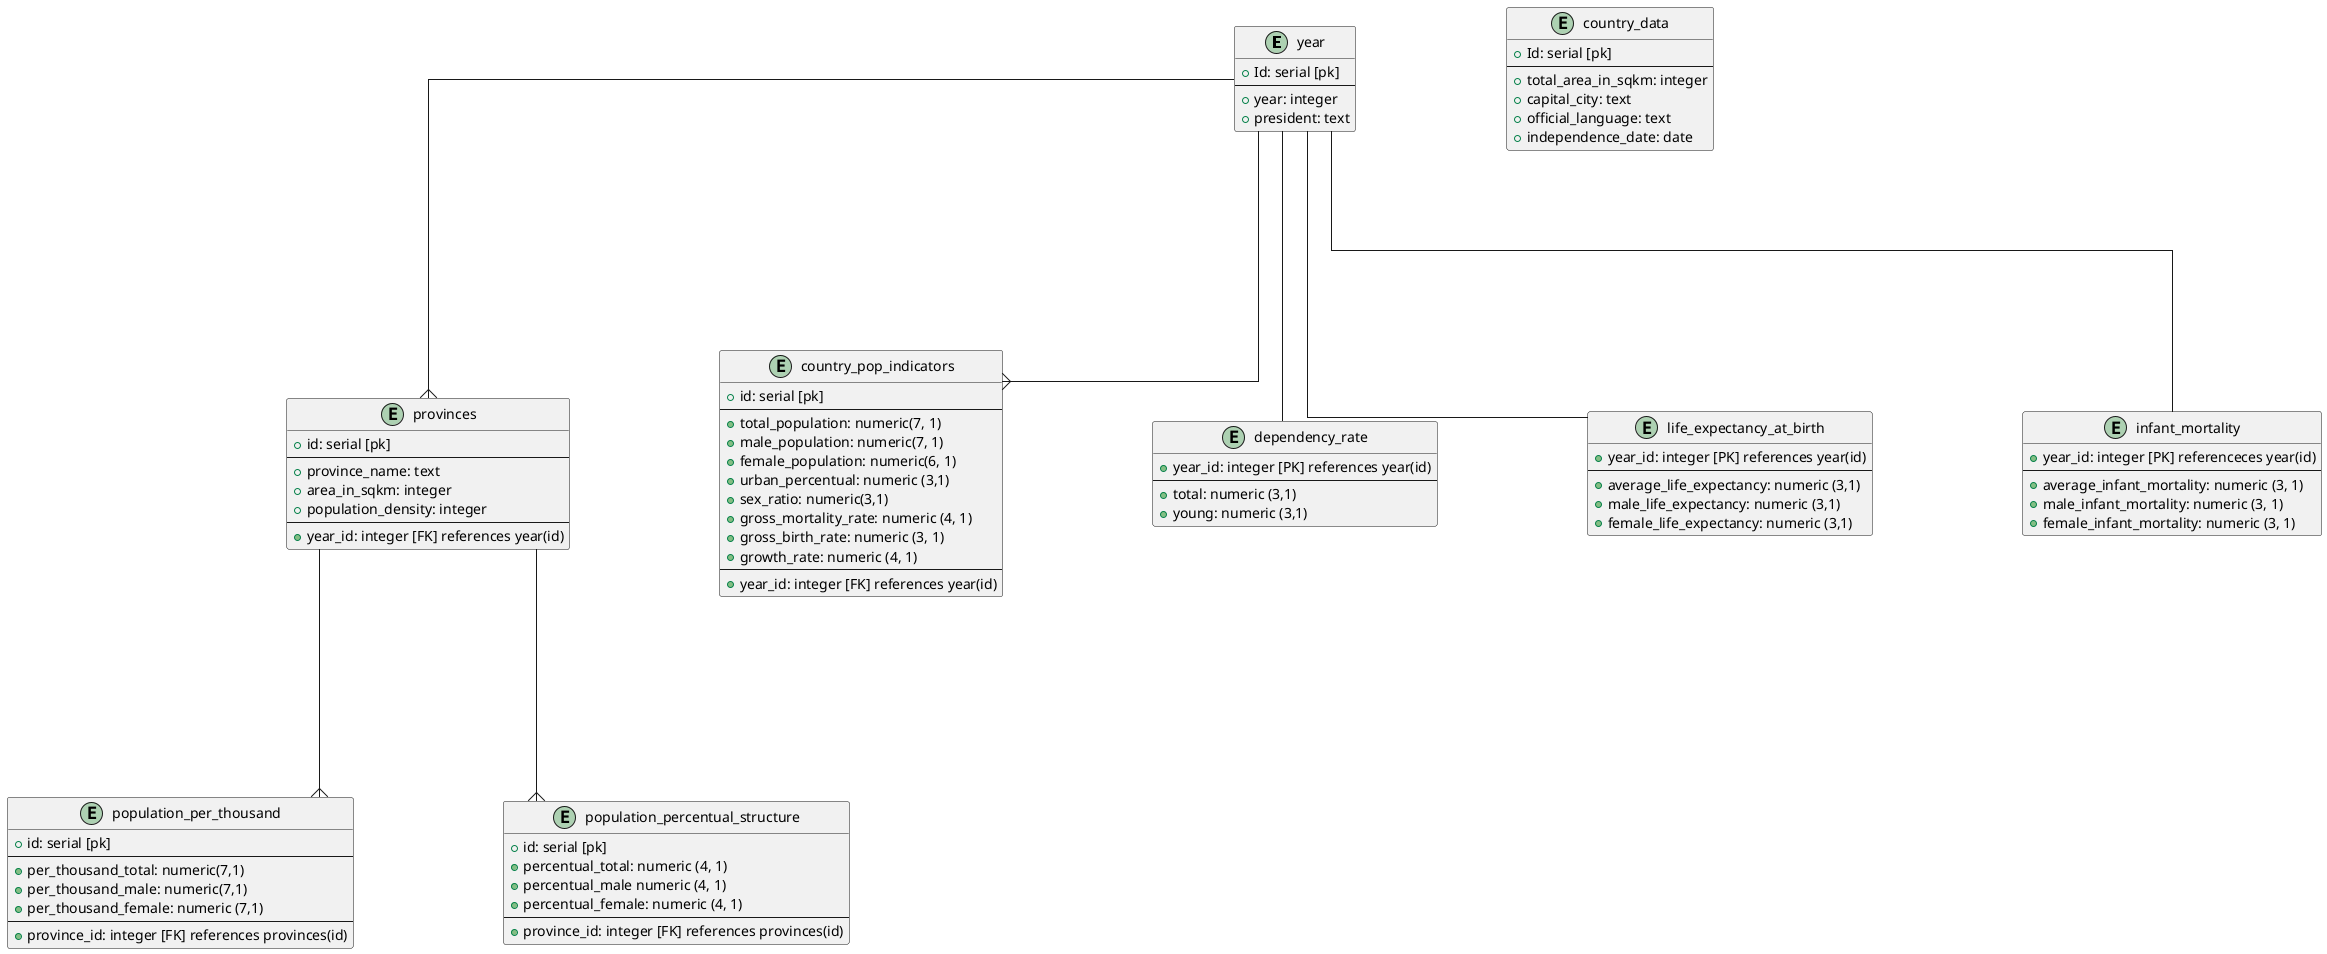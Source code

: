 @startuml moz_database
skinparam {
    Nodesep 150
    Ranksep 200
    Linetype ortho
}

skinparam entity {
    BackgroundColor LightBlue
    FontSize 14
    ArrowThickness 1
}

entity year {
    + Id: serial [pk]
    --
    + year: integer
    + president: text
}

entity country_data {
    + Id: serial [pk]
    --
    + total_area_in_sqkm: integer
    + capital_city: text
    + official_language: text
    + independence_date: date
}

entity provinces {
   + id: serial [pk]
   --
   + province_name: text
   + area_in_sqkm: integer
   + population_density: integer
   --
   + year_id: integer [FK] references year(id)
}

entity population_per_thousand{
    + id: serial [pk]
    --
    + per_thousand_total: numeric(7,1)
    + per_thousand_male: numeric(7,1)
    + per_thousand_female: numeric (7,1)
    --
    + province_id: integer [FK] references provinces(id)
}

entity population_percentual_structure {
    + id: serial [pk]
    + percentual_total: numeric (4, 1)
    + percentual_male numeric (4, 1)
    + percentual_female: numeric (4, 1)
    --
    + province_id: integer [FK] references provinces(id)
}


entity country_pop_indicators {
    + id: serial [pk]
    --
    + total_population: numeric(7, 1)
    + male_population: numeric(7, 1)
    + female_population: numeric(6, 1)
    + urban_percentual: numeric (3,1)
    + sex_ratio: numeric(3,1)
    + gross_mortality_rate: numeric (4, 1)
    + gross_birth_rate: numeric (3, 1)
    + growth_rate: numeric (4, 1)
    --
    + year_id: integer [FK] references year(id)
}

entity dependency_rate {
    + year_id: integer [PK] references year(id)
    --
    + total: numeric (3,1)
    + young: numeric (3,1)
}

entity life_expectancy_at_birth {
    + year_id: integer [PK] references year(id)
    --
    + average_life_expectancy: numeric (3,1)
    + male_life_expectancy: numeric (3,1)
    + female_life_expectancy: numeric (3,1)
}

entity infant_mortality {
    + year_id: integer [PK] referenceces year(id)
    --
    + average_infant_mortality: numeric (3, 1)
    + male_infant_mortality: numeric (3, 1)
    + female_infant_mortality: numeric (3, 1) 
}

'relashionships:
year --{ provinces
provinces --{ population_per_thousand
provinces --{ population_percentual_structure
year -- life_expectancy_at_birth
year --{ country_pop_indicators
year -- dependency_rate
year -- infant_mortality

@enduml

